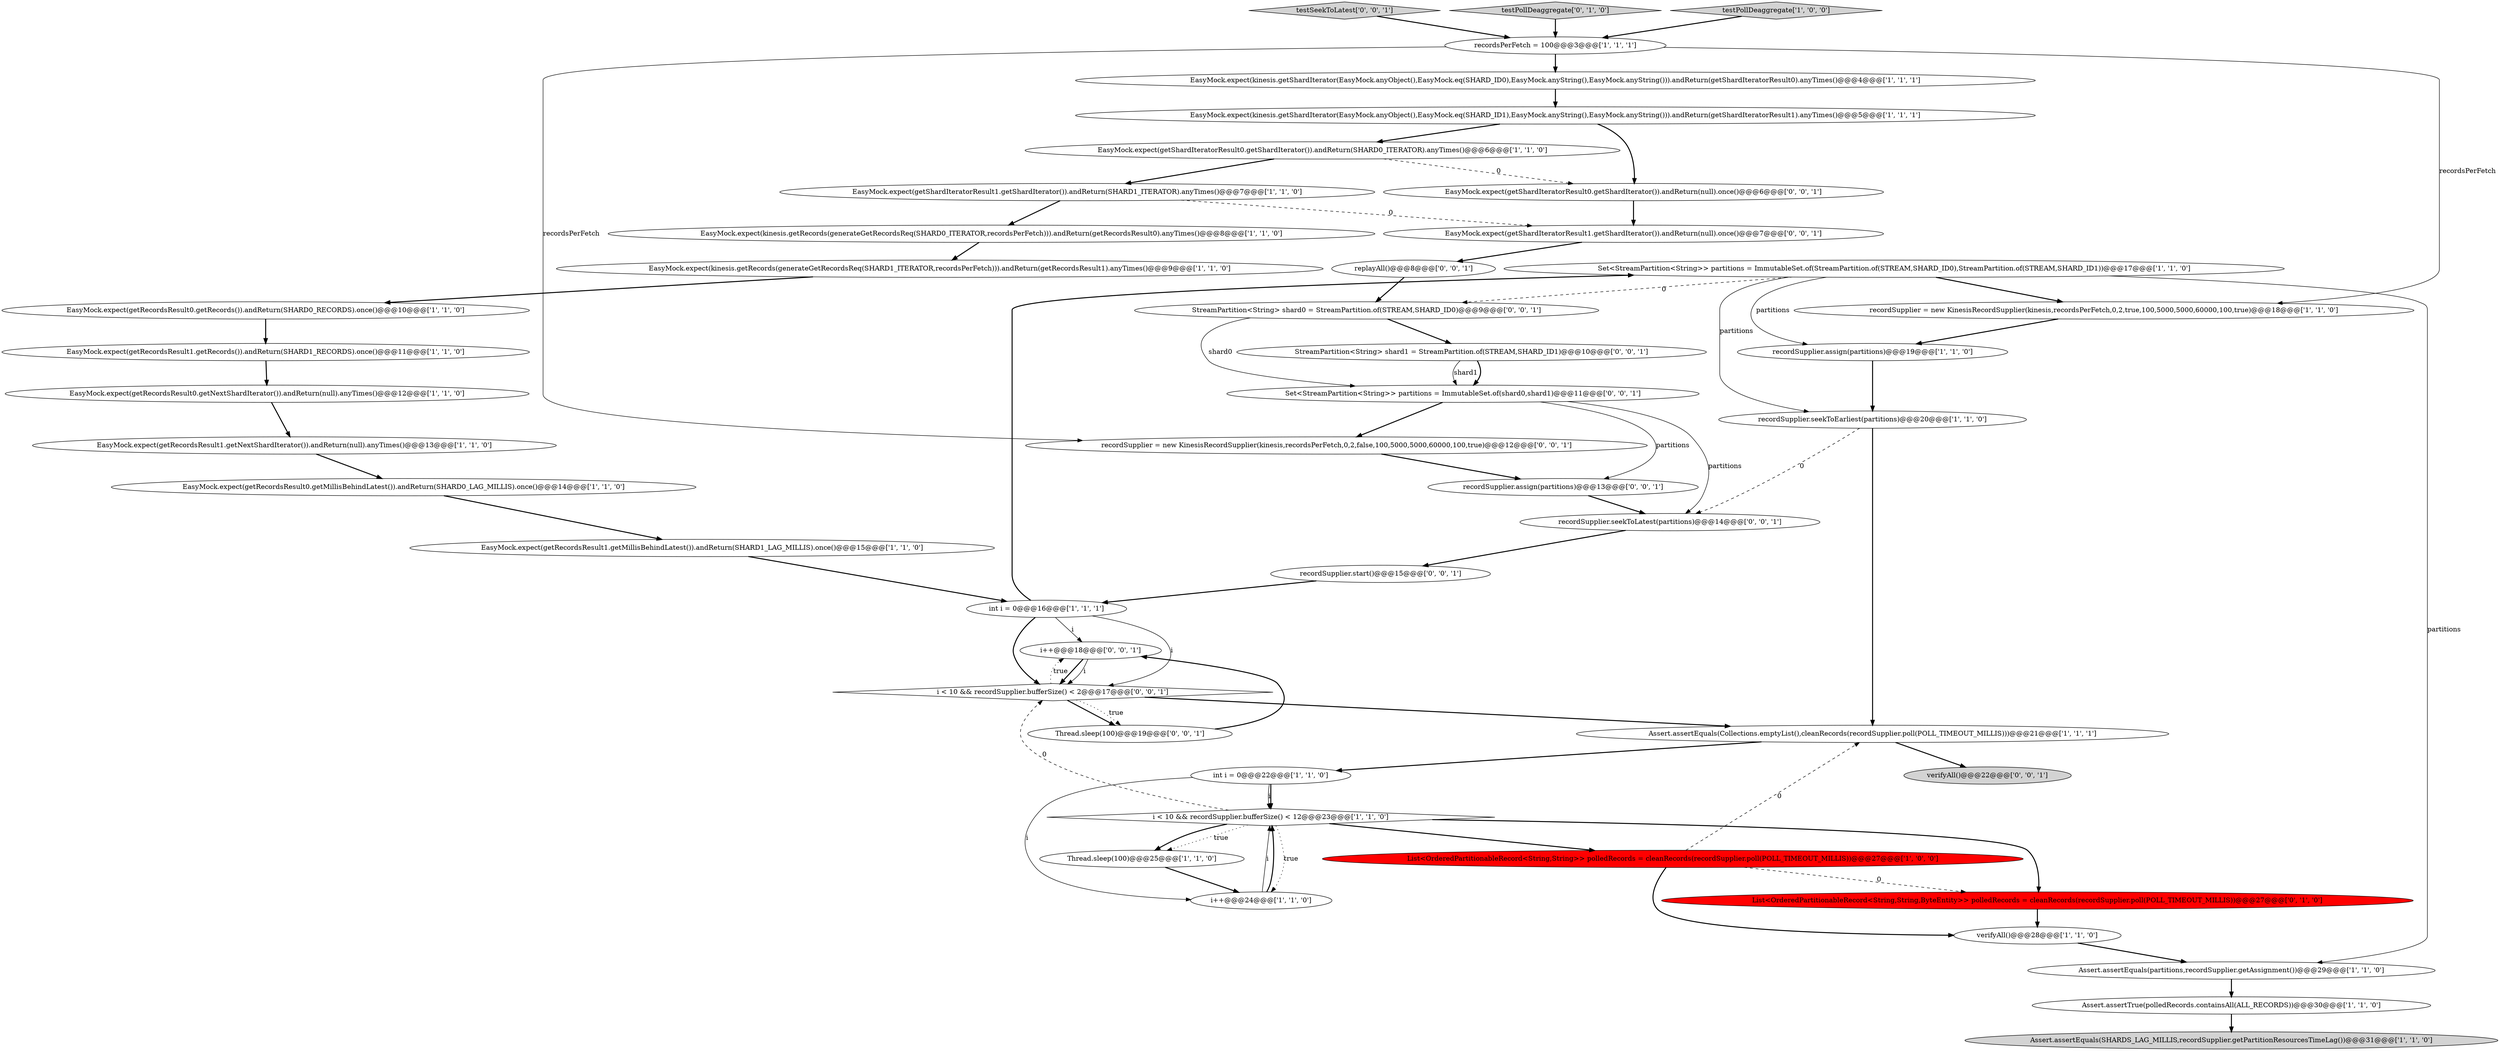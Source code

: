 digraph {
19 [style = filled, label = "Assert.assertTrue(polledRecords.containsAll(ALL_RECORDS))@@@30@@@['1', '1', '0']", fillcolor = white, shape = ellipse image = "AAA0AAABBB1BBB"];
31 [style = filled, label = "testSeekToLatest['0', '0', '1']", fillcolor = lightgray, shape = diamond image = "AAA0AAABBB3BBB"];
17 [style = filled, label = "recordSupplier.assign(partitions)@@@19@@@['1', '1', '0']", fillcolor = white, shape = ellipse image = "AAA0AAABBB1BBB"];
45 [style = filled, label = "recordSupplier.seekToLatest(partitions)@@@14@@@['0', '0', '1']", fillcolor = white, shape = ellipse image = "AAA0AAABBB3BBB"];
7 [style = filled, label = "Assert.assertEquals(Collections.emptyList(),cleanRecords(recordSupplier.poll(POLL_TIMEOUT_MILLIS)))@@@21@@@['1', '1', '1']", fillcolor = white, shape = ellipse image = "AAA0AAABBB1BBB"];
32 [style = filled, label = "i++@@@18@@@['0', '0', '1']", fillcolor = white, shape = ellipse image = "AAA0AAABBB3BBB"];
9 [style = filled, label = "int i = 0@@@16@@@['1', '1', '1']", fillcolor = white, shape = ellipse image = "AAA0AAABBB1BBB"];
2 [style = filled, label = "i < 10 && recordSupplier.bufferSize() < 12@@@23@@@['1', '1', '0']", fillcolor = white, shape = diamond image = "AAA0AAABBB1BBB"];
26 [style = filled, label = "Thread.sleep(100)@@@25@@@['1', '1', '0']", fillcolor = white, shape = ellipse image = "AAA0AAABBB1BBB"];
10 [style = filled, label = "i++@@@24@@@['1', '1', '0']", fillcolor = white, shape = ellipse image = "AAA0AAABBB1BBB"];
6 [style = filled, label = "int i = 0@@@22@@@['1', '1', '0']", fillcolor = white, shape = ellipse image = "AAA0AAABBB1BBB"];
39 [style = filled, label = "recordSupplier.assign(partitions)@@@13@@@['0', '0', '1']", fillcolor = white, shape = ellipse image = "AAA0AAABBB3BBB"];
5 [style = filled, label = "EasyMock.expect(kinesis.getRecords(generateGetRecordsReq(SHARD1_ITERATOR,recordsPerFetch))).andReturn(getRecordsResult1).anyTimes()@@@9@@@['1', '1', '0']", fillcolor = white, shape = ellipse image = "AAA0AAABBB1BBB"];
0 [style = filled, label = "EasyMock.expect(getShardIteratorResult0.getShardIterator()).andReturn(SHARD0_ITERATOR).anyTimes()@@@6@@@['1', '1', '0']", fillcolor = white, shape = ellipse image = "AAA0AAABBB1BBB"];
16 [style = filled, label = "EasyMock.expect(getShardIteratorResult1.getShardIterator()).andReturn(SHARD1_ITERATOR).anyTimes()@@@7@@@['1', '1', '0']", fillcolor = white, shape = ellipse image = "AAA0AAABBB1BBB"];
12 [style = filled, label = "Assert.assertEquals(SHARDS_LAG_MILLIS,recordSupplier.getPartitionResourcesTimeLag())@@@31@@@['1', '1', '0']", fillcolor = lightgray, shape = ellipse image = "AAA0AAABBB1BBB"];
20 [style = filled, label = "recordSupplier = new KinesisRecordSupplier(kinesis,recordsPerFetch,0,2,true,100,5000,5000,60000,100,true)@@@18@@@['1', '1', '0']", fillcolor = white, shape = ellipse image = "AAA0AAABBB1BBB"];
21 [style = filled, label = "recordSupplier.seekToEarliest(partitions)@@@20@@@['1', '1', '0']", fillcolor = white, shape = ellipse image = "AAA0AAABBB1BBB"];
28 [style = filled, label = "Set<StreamPartition<String>> partitions = ImmutableSet.of(StreamPartition.of(STREAM,SHARD_ID0),StreamPartition.of(STREAM,SHARD_ID1))@@@17@@@['1', '1', '0']", fillcolor = white, shape = ellipse image = "AAA0AAABBB1BBB"];
3 [style = filled, label = "recordsPerFetch = 100@@@3@@@['1', '1', '1']", fillcolor = white, shape = ellipse image = "AAA0AAABBB1BBB"];
22 [style = filled, label = "List<OrderedPartitionableRecord<String,String>> polledRecords = cleanRecords(recordSupplier.poll(POLL_TIMEOUT_MILLIS))@@@27@@@['1', '0', '0']", fillcolor = red, shape = ellipse image = "AAA1AAABBB1BBB"];
24 [style = filled, label = "EasyMock.expect(getRecordsResult1.getMillisBehindLatest()).andReturn(SHARD1_LAG_MILLIS).once()@@@15@@@['1', '1', '0']", fillcolor = white, shape = ellipse image = "AAA0AAABBB1BBB"];
4 [style = filled, label = "EasyMock.expect(getRecordsResult1.getRecords()).andReturn(SHARD1_RECORDS).once()@@@11@@@['1', '1', '0']", fillcolor = white, shape = ellipse image = "AAA0AAABBB1BBB"];
38 [style = filled, label = "Set<StreamPartition<String>> partitions = ImmutableSet.of(shard0,shard1)@@@11@@@['0', '0', '1']", fillcolor = white, shape = ellipse image = "AAA0AAABBB3BBB"];
15 [style = filled, label = "verifyAll()@@@28@@@['1', '1', '0']", fillcolor = white, shape = ellipse image = "AAA0AAABBB1BBB"];
36 [style = filled, label = "replayAll()@@@8@@@['0', '0', '1']", fillcolor = white, shape = ellipse image = "AAA0AAABBB3BBB"];
8 [style = filled, label = "EasyMock.expect(getRecordsResult1.getNextShardIterator()).andReturn(null).anyTimes()@@@13@@@['1', '1', '0']", fillcolor = white, shape = ellipse image = "AAA0AAABBB1BBB"];
42 [style = filled, label = "Thread.sleep(100)@@@19@@@['0', '0', '1']", fillcolor = white, shape = ellipse image = "AAA0AAABBB3BBB"];
14 [style = filled, label = "EasyMock.expect(getRecordsResult0.getMillisBehindLatest()).andReturn(SHARD0_LAG_MILLIS).once()@@@14@@@['1', '1', '0']", fillcolor = white, shape = ellipse image = "AAA0AAABBB1BBB"];
35 [style = filled, label = "recordSupplier.start()@@@15@@@['0', '0', '1']", fillcolor = white, shape = ellipse image = "AAA0AAABBB3BBB"];
44 [style = filled, label = "StreamPartition<String> shard1 = StreamPartition.of(STREAM,SHARD_ID1)@@@10@@@['0', '0', '1']", fillcolor = white, shape = ellipse image = "AAA0AAABBB3BBB"];
18 [style = filled, label = "EasyMock.expect(kinesis.getRecords(generateGetRecordsReq(SHARD0_ITERATOR,recordsPerFetch))).andReturn(getRecordsResult0).anyTimes()@@@8@@@['1', '1', '0']", fillcolor = white, shape = ellipse image = "AAA0AAABBB1BBB"];
13 [style = filled, label = "Assert.assertEquals(partitions,recordSupplier.getAssignment())@@@29@@@['1', '1', '0']", fillcolor = white, shape = ellipse image = "AAA0AAABBB1BBB"];
37 [style = filled, label = "EasyMock.expect(getShardIteratorResult0.getShardIterator()).andReturn(null).once()@@@6@@@['0', '0', '1']", fillcolor = white, shape = ellipse image = "AAA0AAABBB3BBB"];
23 [style = filled, label = "EasyMock.expect(getRecordsResult0.getNextShardIterator()).andReturn(null).anyTimes()@@@12@@@['1', '1', '0']", fillcolor = white, shape = ellipse image = "AAA0AAABBB1BBB"];
41 [style = filled, label = "recordSupplier = new KinesisRecordSupplier(kinesis,recordsPerFetch,0,2,false,100,5000,5000,60000,100,true)@@@12@@@['0', '0', '1']", fillcolor = white, shape = ellipse image = "AAA0AAABBB3BBB"];
43 [style = filled, label = "StreamPartition<String> shard0 = StreamPartition.of(STREAM,SHARD_ID0)@@@9@@@['0', '0', '1']", fillcolor = white, shape = ellipse image = "AAA0AAABBB3BBB"];
40 [style = filled, label = "EasyMock.expect(getShardIteratorResult1.getShardIterator()).andReturn(null).once()@@@7@@@['0', '0', '1']", fillcolor = white, shape = ellipse image = "AAA0AAABBB3BBB"];
1 [style = filled, label = "EasyMock.expect(getRecordsResult0.getRecords()).andReturn(SHARD0_RECORDS).once()@@@10@@@['1', '1', '0']", fillcolor = white, shape = ellipse image = "AAA0AAABBB1BBB"];
29 [style = filled, label = "List<OrderedPartitionableRecord<String,String,ByteEntity>> polledRecords = cleanRecords(recordSupplier.poll(POLL_TIMEOUT_MILLIS))@@@27@@@['0', '1', '0']", fillcolor = red, shape = ellipse image = "AAA1AAABBB2BBB"];
30 [style = filled, label = "testPollDeaggregate['0', '1', '0']", fillcolor = lightgray, shape = diamond image = "AAA0AAABBB2BBB"];
25 [style = filled, label = "EasyMock.expect(kinesis.getShardIterator(EasyMock.anyObject(),EasyMock.eq(SHARD_ID1),EasyMock.anyString(),EasyMock.anyString())).andReturn(getShardIteratorResult1).anyTimes()@@@5@@@['1', '1', '1']", fillcolor = white, shape = ellipse image = "AAA0AAABBB1BBB"];
33 [style = filled, label = "verifyAll()@@@22@@@['0', '0', '1']", fillcolor = lightgray, shape = ellipse image = "AAA0AAABBB3BBB"];
11 [style = filled, label = "EasyMock.expect(kinesis.getShardIterator(EasyMock.anyObject(),EasyMock.eq(SHARD_ID0),EasyMock.anyString(),EasyMock.anyString())).andReturn(getShardIteratorResult0).anyTimes()@@@4@@@['1', '1', '1']", fillcolor = white, shape = ellipse image = "AAA0AAABBB1BBB"];
34 [style = filled, label = "i < 10 && recordSupplier.bufferSize() < 2@@@17@@@['0', '0', '1']", fillcolor = white, shape = diamond image = "AAA0AAABBB3BBB"];
27 [style = filled, label = "testPollDeaggregate['1', '0', '0']", fillcolor = lightgray, shape = diamond image = "AAA0AAABBB1BBB"];
25->0 [style = bold, label=""];
36->43 [style = bold, label=""];
34->32 [style = dotted, label="true"];
14->24 [style = bold, label=""];
43->38 [style = solid, label="shard0"];
0->16 [style = bold, label=""];
1->4 [style = bold, label=""];
29->15 [style = bold, label=""];
2->26 [style = bold, label=""];
16->18 [style = bold, label=""];
20->17 [style = bold, label=""];
22->15 [style = bold, label=""];
15->13 [style = bold, label=""];
28->17 [style = solid, label="partitions"];
0->37 [style = dashed, label="0"];
19->12 [style = bold, label=""];
28->20 [style = bold, label=""];
26->10 [style = bold, label=""];
3->20 [style = solid, label="recordsPerFetch"];
35->9 [style = bold, label=""];
28->13 [style = solid, label="partitions"];
27->3 [style = bold, label=""];
22->29 [style = dashed, label="0"];
10->2 [style = solid, label="i"];
3->11 [style = bold, label=""];
8->14 [style = bold, label=""];
34->7 [style = bold, label=""];
39->45 [style = bold, label=""];
38->41 [style = bold, label=""];
34->42 [style = bold, label=""];
32->34 [style = bold, label=""];
23->8 [style = bold, label=""];
44->38 [style = bold, label=""];
21->45 [style = dashed, label="0"];
6->2 [style = bold, label=""];
9->28 [style = bold, label=""];
7->33 [style = bold, label=""];
5->1 [style = bold, label=""];
13->19 [style = bold, label=""];
37->40 [style = bold, label=""];
6->2 [style = solid, label="i"];
9->32 [style = solid, label="i"];
9->34 [style = solid, label="i"];
34->42 [style = dotted, label="true"];
30->3 [style = bold, label=""];
40->36 [style = bold, label=""];
25->37 [style = bold, label=""];
28->43 [style = dashed, label="0"];
18->5 [style = bold, label=""];
28->21 [style = solid, label="partitions"];
7->6 [style = bold, label=""];
6->10 [style = solid, label="i"];
3->41 [style = solid, label="recordsPerFetch"];
2->34 [style = dashed, label="0"];
42->32 [style = bold, label=""];
21->7 [style = bold, label=""];
2->26 [style = dotted, label="true"];
22->7 [style = dashed, label="0"];
10->2 [style = bold, label=""];
44->38 [style = solid, label="shard1"];
41->39 [style = bold, label=""];
2->22 [style = bold, label=""];
31->3 [style = bold, label=""];
2->29 [style = bold, label=""];
32->34 [style = solid, label="i"];
43->44 [style = bold, label=""];
45->35 [style = bold, label=""];
17->21 [style = bold, label=""];
38->39 [style = solid, label="partitions"];
16->40 [style = dashed, label="0"];
4->23 [style = bold, label=""];
24->9 [style = bold, label=""];
11->25 [style = bold, label=""];
38->45 [style = solid, label="partitions"];
2->10 [style = dotted, label="true"];
9->34 [style = bold, label=""];
}

